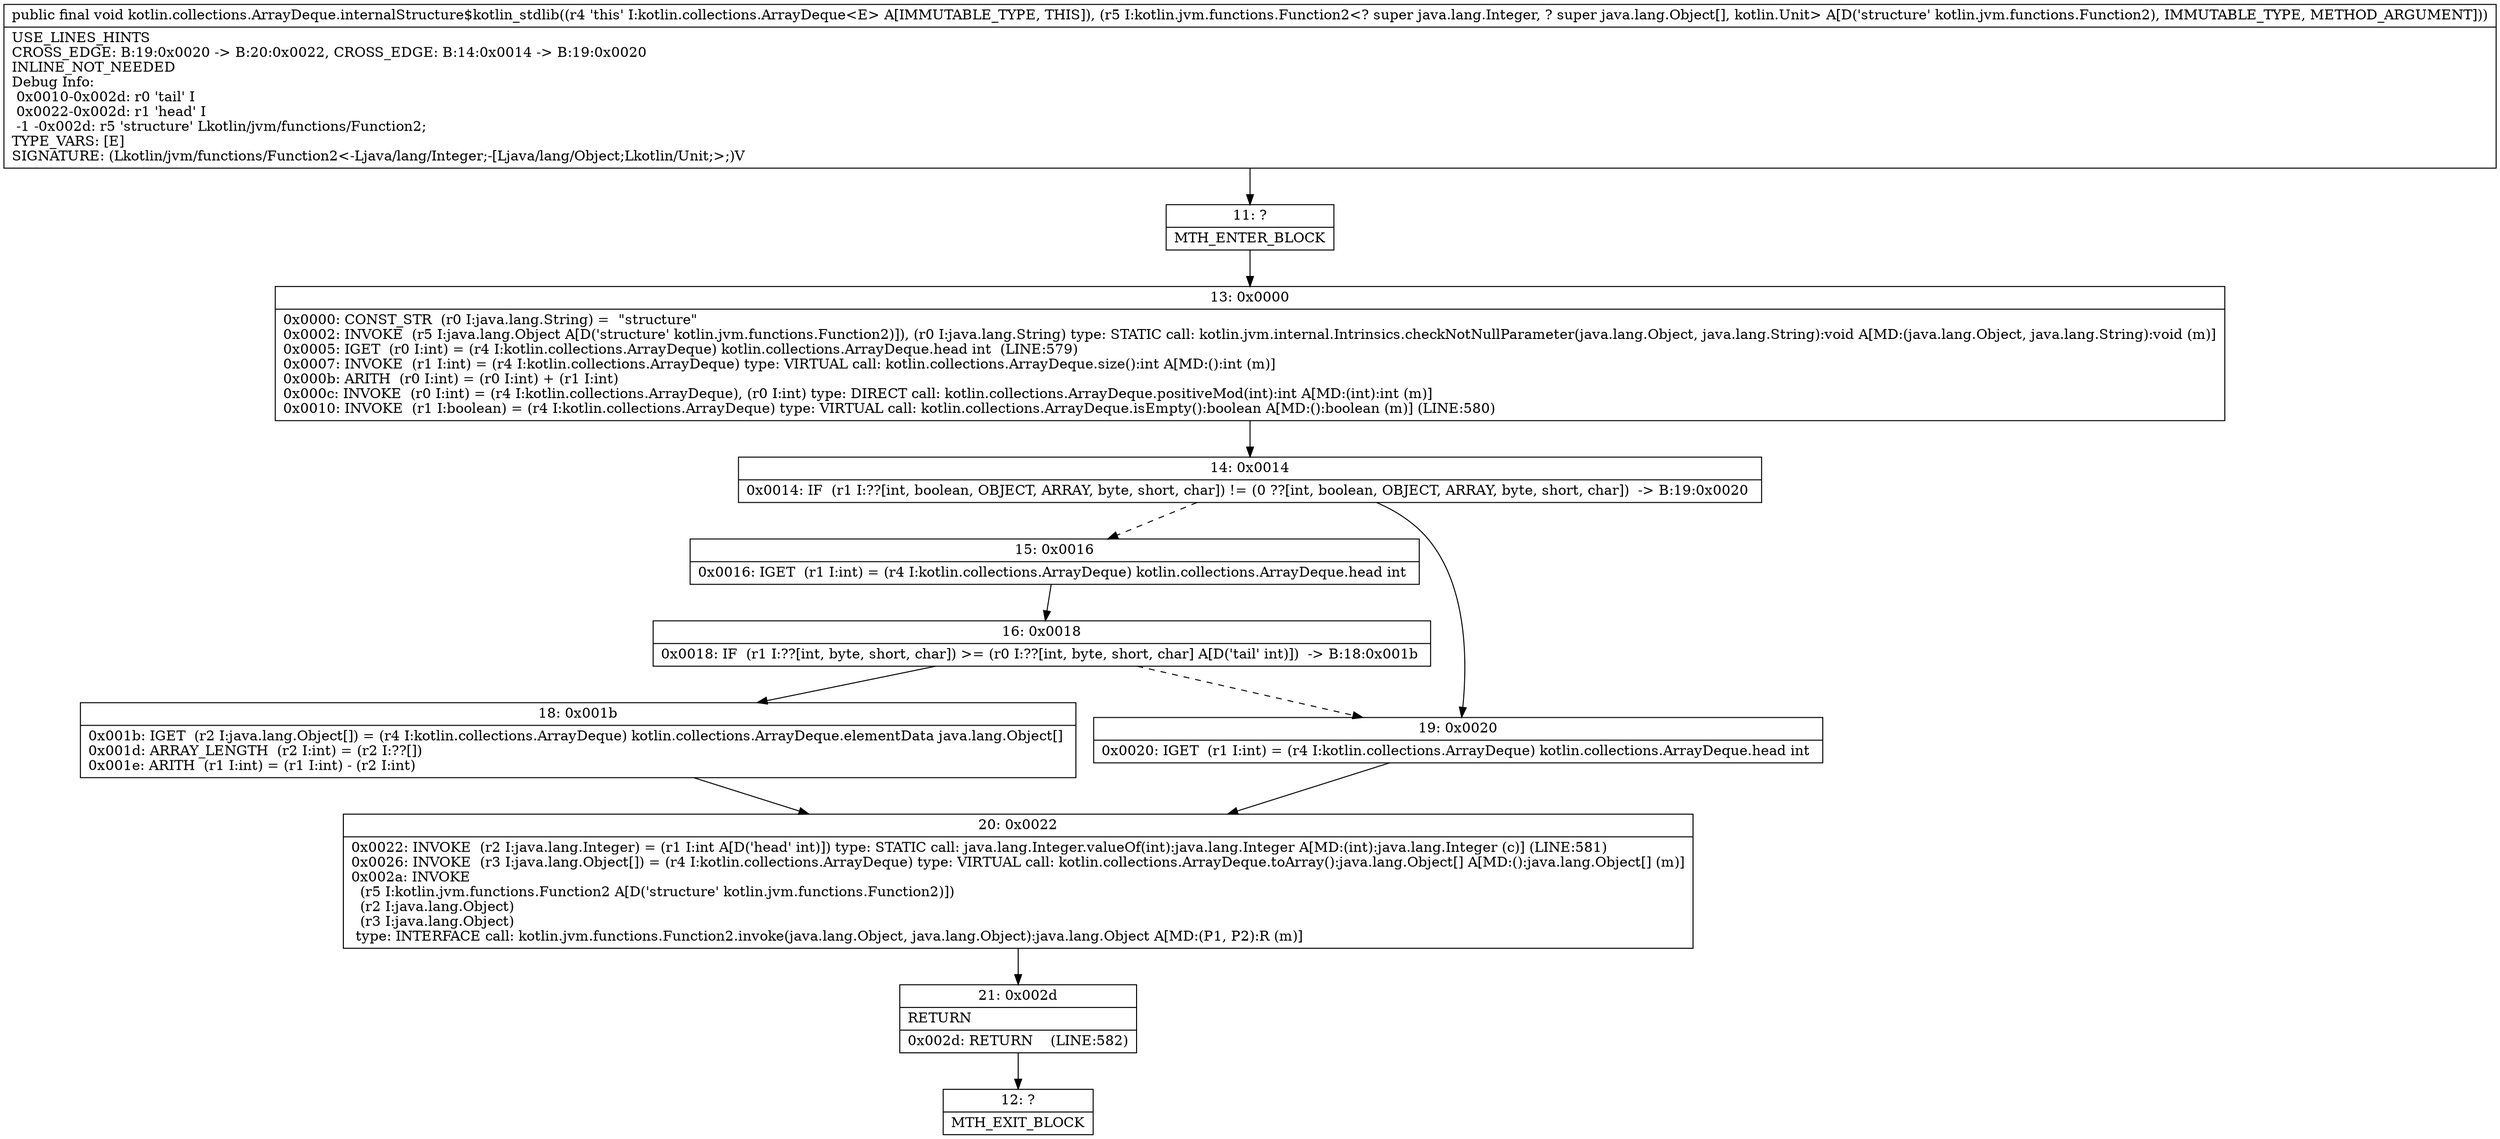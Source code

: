 digraph "CFG forkotlin.collections.ArrayDeque.internalStructure$kotlin_stdlib(Lkotlin\/jvm\/functions\/Function2;)V" {
Node_11 [shape=record,label="{11\:\ ?|MTH_ENTER_BLOCK\l}"];
Node_13 [shape=record,label="{13\:\ 0x0000|0x0000: CONST_STR  (r0 I:java.lang.String) =  \"structure\" \l0x0002: INVOKE  (r5 I:java.lang.Object A[D('structure' kotlin.jvm.functions.Function2)]), (r0 I:java.lang.String) type: STATIC call: kotlin.jvm.internal.Intrinsics.checkNotNullParameter(java.lang.Object, java.lang.String):void A[MD:(java.lang.Object, java.lang.String):void (m)]\l0x0005: IGET  (r0 I:int) = (r4 I:kotlin.collections.ArrayDeque) kotlin.collections.ArrayDeque.head int  (LINE:579)\l0x0007: INVOKE  (r1 I:int) = (r4 I:kotlin.collections.ArrayDeque) type: VIRTUAL call: kotlin.collections.ArrayDeque.size():int A[MD:():int (m)]\l0x000b: ARITH  (r0 I:int) = (r0 I:int) + (r1 I:int) \l0x000c: INVOKE  (r0 I:int) = (r4 I:kotlin.collections.ArrayDeque), (r0 I:int) type: DIRECT call: kotlin.collections.ArrayDeque.positiveMod(int):int A[MD:(int):int (m)]\l0x0010: INVOKE  (r1 I:boolean) = (r4 I:kotlin.collections.ArrayDeque) type: VIRTUAL call: kotlin.collections.ArrayDeque.isEmpty():boolean A[MD:():boolean (m)] (LINE:580)\l}"];
Node_14 [shape=record,label="{14\:\ 0x0014|0x0014: IF  (r1 I:??[int, boolean, OBJECT, ARRAY, byte, short, char]) != (0 ??[int, boolean, OBJECT, ARRAY, byte, short, char])  \-\> B:19:0x0020 \l}"];
Node_15 [shape=record,label="{15\:\ 0x0016|0x0016: IGET  (r1 I:int) = (r4 I:kotlin.collections.ArrayDeque) kotlin.collections.ArrayDeque.head int \l}"];
Node_16 [shape=record,label="{16\:\ 0x0018|0x0018: IF  (r1 I:??[int, byte, short, char]) \>= (r0 I:??[int, byte, short, char] A[D('tail' int)])  \-\> B:18:0x001b \l}"];
Node_18 [shape=record,label="{18\:\ 0x001b|0x001b: IGET  (r2 I:java.lang.Object[]) = (r4 I:kotlin.collections.ArrayDeque) kotlin.collections.ArrayDeque.elementData java.lang.Object[] \l0x001d: ARRAY_LENGTH  (r2 I:int) = (r2 I:??[]) \l0x001e: ARITH  (r1 I:int) = (r1 I:int) \- (r2 I:int) \l}"];
Node_20 [shape=record,label="{20\:\ 0x0022|0x0022: INVOKE  (r2 I:java.lang.Integer) = (r1 I:int A[D('head' int)]) type: STATIC call: java.lang.Integer.valueOf(int):java.lang.Integer A[MD:(int):java.lang.Integer (c)] (LINE:581)\l0x0026: INVOKE  (r3 I:java.lang.Object[]) = (r4 I:kotlin.collections.ArrayDeque) type: VIRTUAL call: kotlin.collections.ArrayDeque.toArray():java.lang.Object[] A[MD:():java.lang.Object[] (m)]\l0x002a: INVOKE  \l  (r5 I:kotlin.jvm.functions.Function2 A[D('structure' kotlin.jvm.functions.Function2)])\l  (r2 I:java.lang.Object)\l  (r3 I:java.lang.Object)\l type: INTERFACE call: kotlin.jvm.functions.Function2.invoke(java.lang.Object, java.lang.Object):java.lang.Object A[MD:(P1, P2):R (m)]\l}"];
Node_21 [shape=record,label="{21\:\ 0x002d|RETURN\l|0x002d: RETURN    (LINE:582)\l}"];
Node_12 [shape=record,label="{12\:\ ?|MTH_EXIT_BLOCK\l}"];
Node_19 [shape=record,label="{19\:\ 0x0020|0x0020: IGET  (r1 I:int) = (r4 I:kotlin.collections.ArrayDeque) kotlin.collections.ArrayDeque.head int \l}"];
MethodNode[shape=record,label="{public final void kotlin.collections.ArrayDeque.internalStructure$kotlin_stdlib((r4 'this' I:kotlin.collections.ArrayDeque\<E\> A[IMMUTABLE_TYPE, THIS]), (r5 I:kotlin.jvm.functions.Function2\<? super java.lang.Integer, ? super java.lang.Object[], kotlin.Unit\> A[D('structure' kotlin.jvm.functions.Function2), IMMUTABLE_TYPE, METHOD_ARGUMENT]))  | USE_LINES_HINTS\lCROSS_EDGE: B:19:0x0020 \-\> B:20:0x0022, CROSS_EDGE: B:14:0x0014 \-\> B:19:0x0020\lINLINE_NOT_NEEDED\lDebug Info:\l  0x0010\-0x002d: r0 'tail' I\l  0x0022\-0x002d: r1 'head' I\l  \-1 \-0x002d: r5 'structure' Lkotlin\/jvm\/functions\/Function2;\lTYPE_VARS: [E]\lSIGNATURE: (Lkotlin\/jvm\/functions\/Function2\<\-Ljava\/lang\/Integer;\-[Ljava\/lang\/Object;Lkotlin\/Unit;\>;)V\l}"];
MethodNode -> Node_11;Node_11 -> Node_13;
Node_13 -> Node_14;
Node_14 -> Node_15[style=dashed];
Node_14 -> Node_19;
Node_15 -> Node_16;
Node_16 -> Node_18;
Node_16 -> Node_19[style=dashed];
Node_18 -> Node_20;
Node_20 -> Node_21;
Node_21 -> Node_12;
Node_19 -> Node_20;
}

